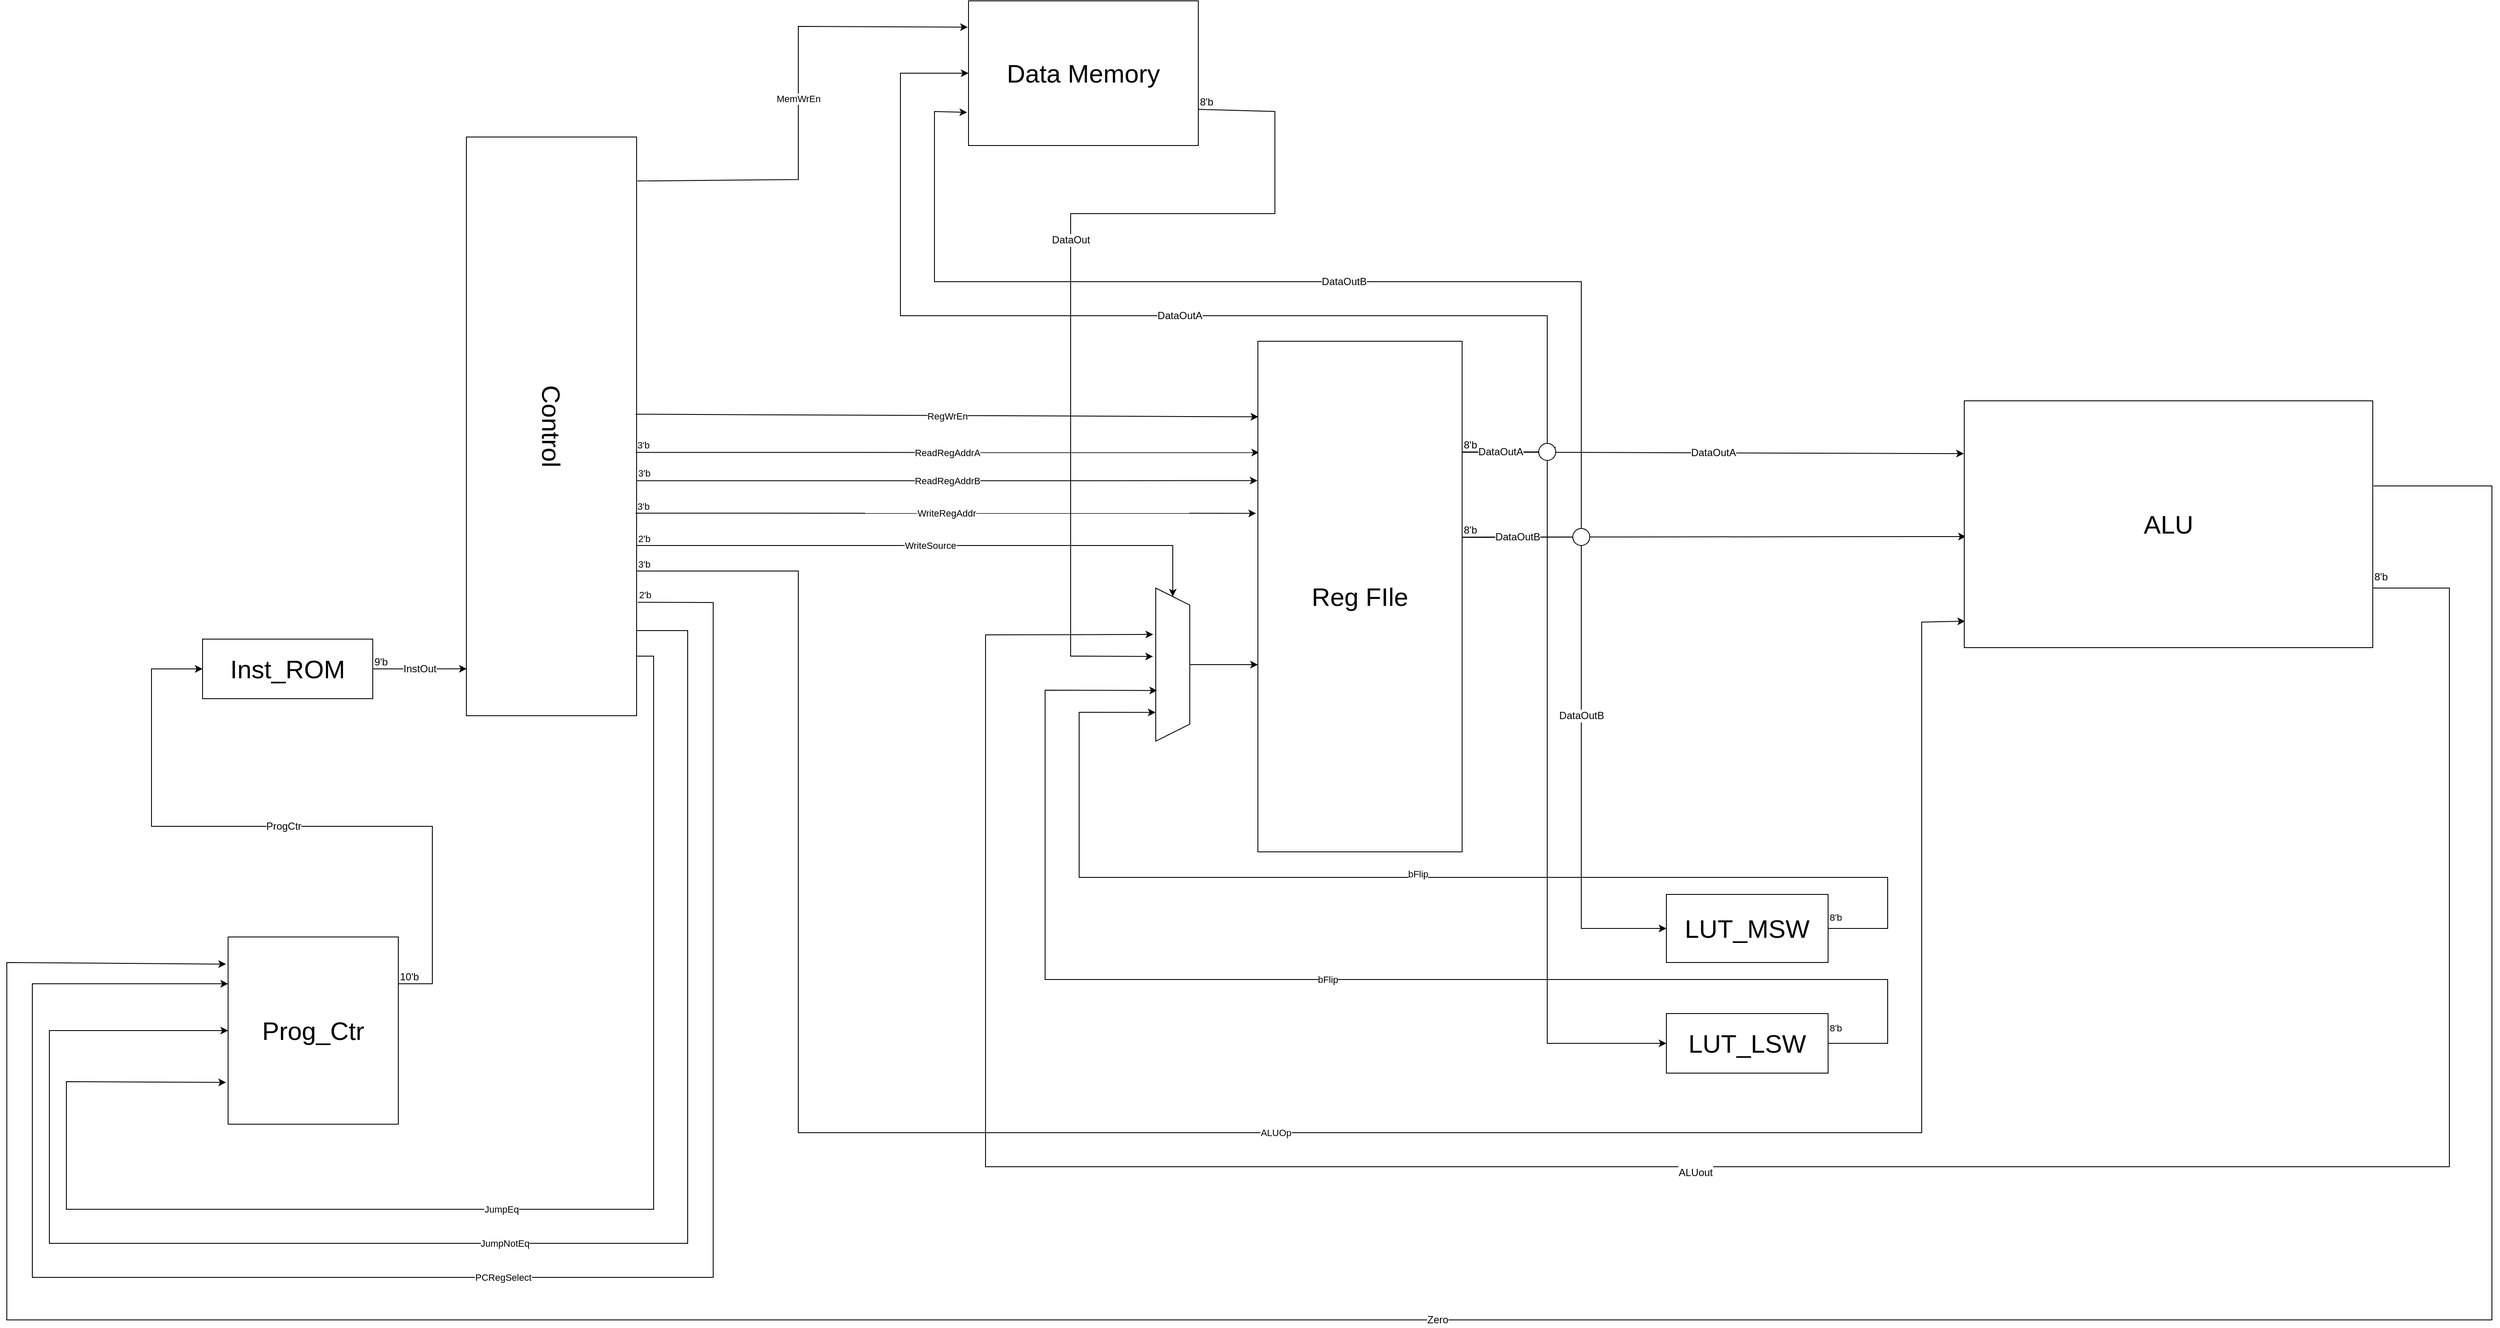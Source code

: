 <mxfile>
    <diagram id="8LUtqMyP6PqjKQgSo8ol" name="Page-1">
        <mxGraphModel dx="2600" dy="3160" grid="1" gridSize="10" guides="1" tooltips="1" connect="1" arrows="1" fold="1" page="1" pageScale="1.8" pageWidth="1700" pageHeight="1100" math="0" shadow="0">
            <root>
                <mxCell id="0"/>
                <mxCell id="1" parent="0"/>
                <mxCell id="37" value="" style="endArrow=classic;html=1;exitX=0.044;exitY=0;exitDx=0;exitDy=0;exitPerimeter=0;entryX=-0.012;entryY=0.777;entryDx=0;entryDy=0;entryPerimeter=0;rounded=0;" edge="1" parent="1" target="90">
                    <mxGeometry relative="1" as="geometry">
                        <mxPoint x="780" y="820" as="sourcePoint"/>
                        <mxPoint x="110" y="1250" as="targetPoint"/>
                        <Array as="points">
                            <mxPoint x="800" y="820"/>
                            <mxPoint x="800" y="1470"/>
                            <mxPoint x="110" y="1470"/>
                            <mxPoint x="110" y="1320"/>
                        </Array>
                    </mxGeometry>
                </mxCell>
                <object label="JumpEq" id="38">
                    <mxCell style="edgeLabel;resizable=0;align=center;verticalAlign=middle;html=1;rounded=0;" connectable="0" vertex="1" parent="37">
                        <mxGeometry relative="1" as="geometry"/>
                    </mxCell>
                </object>
                <mxCell id="39" value="&lt;font style=&quot;font-size: 30px&quot;&gt;Control&lt;/font&gt;" style="rounded=0;whiteSpace=wrap;html=1;rotation=90;" vertex="1" parent="1">
                    <mxGeometry x="340" y="450" width="680" height="200" as="geometry"/>
                </mxCell>
                <mxCell id="40" value="" style="endArrow=classic;html=1;exitX=0.853;exitY=0;exitDx=0;exitDy=0;exitPerimeter=0;entryX=0;entryY=0.5;entryDx=0;entryDy=0;rounded=0;" edge="1" parent="1" source="39" target="90">
                    <mxGeometry relative="1" as="geometry">
                        <mxPoint x="800" y="790" as="sourcePoint"/>
                        <mxPoint x="100" y="1190" as="targetPoint"/>
                        <Array as="points">
                            <mxPoint x="840" y="790"/>
                            <mxPoint x="840" y="1510"/>
                            <mxPoint x="90" y="1510"/>
                            <mxPoint x="90" y="1260"/>
                        </Array>
                    </mxGeometry>
                </mxCell>
                <object label="JumpNotEq" id="41">
                    <mxCell style="edgeLabel;resizable=0;align=center;verticalAlign=middle;html=1;rounded=0;" connectable="0" vertex="1" parent="40">
                        <mxGeometry relative="1" as="geometry">
                            <mxPoint as="offset"/>
                        </mxGeometry>
                    </mxCell>
                </object>
                <mxCell id="44" value="" style="endArrow=classic;html=1;exitX=0.076;exitY=-0.005;exitDx=0;exitDy=0;exitPerimeter=0;rounded=0;entryX=-0.003;entryY=0.182;entryDx=0;entryDy=0;entryPerimeter=0;" edge="1" parent="1" source="39" target="112">
                    <mxGeometry relative="1" as="geometry">
                        <mxPoint x="800" y="300" as="sourcePoint"/>
                        <mxPoint x="970" y="30" as="targetPoint"/>
                        <Array as="points">
                            <mxPoint x="970" y="260"/>
                            <mxPoint x="970" y="80"/>
                        </Array>
                    </mxGeometry>
                </mxCell>
                <object label="MemWrEn" id="45">
                    <mxCell style="edgeLabel;resizable=0;align=center;verticalAlign=middle;html=1;rounded=0;" connectable="0" vertex="1" parent="44">
                        <mxGeometry relative="1" as="geometry"/>
                    </mxCell>
                </object>
                <mxCell id="52" value="" style="endArrow=classic;html=1;exitX=0.75;exitY=0;exitDx=0;exitDy=0;entryX=0;entryY=0.5;entryDx=0;entryDy=0;rounded=0;" edge="1" parent="1" target="68">
                    <mxGeometry relative="1" as="geometry">
                        <mxPoint x="780" y="690" as="sourcePoint"/>
                        <mxPoint x="1075" y="705" as="targetPoint"/>
                        <Array as="points">
                            <mxPoint x="1410" y="690"/>
                        </Array>
                    </mxGeometry>
                </mxCell>
                <mxCell id="53" value="WriteSource" style="edgeLabel;resizable=0;html=1;align=center;verticalAlign=middle;rounded=0;" connectable="0" vertex="1" parent="52">
                    <mxGeometry relative="1" as="geometry"/>
                </mxCell>
                <mxCell id="54" value="2'b" style="edgeLabel;resizable=0;html=1;align=left;verticalAlign=bottom;rounded=0;" connectable="0" vertex="1" parent="52">
                    <mxGeometry x="-1" relative="1" as="geometry"/>
                </mxCell>
                <mxCell id="55" value="" style="endArrow=classic;html=1;exitX=0.545;exitY=0.005;exitDx=0;exitDy=0;exitPerimeter=0;entryX=0.006;entryY=0.218;entryDx=0;entryDy=0;entryPerimeter=0;rounded=0;" edge="1" parent="1" source="39" target="67">
                    <mxGeometry relative="1" as="geometry">
                        <mxPoint x="800" y="440" as="sourcePoint"/>
                        <mxPoint x="960" y="440" as="targetPoint"/>
                    </mxGeometry>
                </mxCell>
                <mxCell id="56" value="ReadRegAddrA" style="edgeLabel;resizable=0;html=1;align=center;verticalAlign=middle;rounded=0;" connectable="0" vertex="1" parent="55">
                    <mxGeometry relative="1" as="geometry"/>
                </mxCell>
                <mxCell id="57" value="3'b" style="edgeLabel;resizable=0;html=1;align=left;verticalAlign=bottom;rounded=0;" connectable="0" vertex="1" parent="55">
                    <mxGeometry x="-1" relative="1" as="geometry"/>
                </mxCell>
                <mxCell id="58" value="" style="endArrow=classic;html=1;exitX=0.594;exitY=0.002;exitDx=0;exitDy=0;exitPerimeter=0;entryX=-0.002;entryY=0.273;entryDx=0;entryDy=0;entryPerimeter=0;rounded=0;" edge="1" parent="1" source="39" target="67">
                    <mxGeometry relative="1" as="geometry">
                        <mxPoint x="830.0" y="581.12" as="sourcePoint"/>
                        <mxPoint x="1008.6" y="580" as="targetPoint"/>
                    </mxGeometry>
                </mxCell>
                <mxCell id="59" value="ReadRegAddrB" style="edgeLabel;resizable=0;html=1;align=center;verticalAlign=middle;rounded=0;" connectable="0" vertex="1" parent="58">
                    <mxGeometry relative="1" as="geometry"/>
                </mxCell>
                <mxCell id="60" value="3'b" style="edgeLabel;resizable=0;html=1;align=left;verticalAlign=bottom;rounded=0;" connectable="0" vertex="1" parent="58">
                    <mxGeometry x="-1" relative="1" as="geometry"/>
                </mxCell>
                <mxCell id="61" value="" style="endArrow=classic;html=1;exitX=0.65;exitY=0.006;exitDx=0;exitDy=0;exitPerimeter=0;entryX=-0.009;entryY=0.337;entryDx=0;entryDy=0;entryPerimeter=0;rounded=0;" edge="1" parent="1" source="39" target="67">
                    <mxGeometry relative="1" as="geometry">
                        <mxPoint x="780.6" y="640.36" as="sourcePoint"/>
                        <mxPoint x="1190" y="652" as="targetPoint"/>
                    </mxGeometry>
                </mxCell>
                <mxCell id="62" value="WriteRegAddr" style="edgeLabel;resizable=0;html=1;align=center;verticalAlign=middle;rounded=0;" connectable="0" vertex="1" parent="61">
                    <mxGeometry relative="1" as="geometry">
                        <mxPoint as="offset"/>
                    </mxGeometry>
                </mxCell>
                <mxCell id="63" value="3'b" style="edgeLabel;resizable=0;html=1;align=left;verticalAlign=bottom;rounded=0;" connectable="0" vertex="1" parent="61">
                    <mxGeometry x="-1" relative="1" as="geometry"/>
                </mxCell>
                <mxCell id="64" value="" style="endArrow=classic;html=1;exitX=0.75;exitY=0;exitDx=0;exitDy=0;rounded=0;entryX=0.002;entryY=0.893;entryDx=0;entryDy=0;entryPerimeter=0;" edge="1" parent="1" source="39" target="173">
                    <mxGeometry relative="1" as="geometry">
                        <mxPoint x="800" y="720" as="sourcePoint"/>
                        <mxPoint x="2290" y="740" as="targetPoint"/>
                        <Array as="points">
                            <mxPoint x="970" y="720"/>
                            <mxPoint x="970" y="1380"/>
                            <mxPoint x="2290" y="1380"/>
                            <mxPoint x="2290" y="780"/>
                        </Array>
                    </mxGeometry>
                </mxCell>
                <mxCell id="65" value="ALUOp" style="edgeLabel;resizable=0;html=1;align=center;verticalAlign=middle;rounded=0;" connectable="0" vertex="1" parent="64">
                    <mxGeometry relative="1" as="geometry"/>
                </mxCell>
                <mxCell id="66" value="3'b" style="edgeLabel;resizable=0;html=1;align=left;verticalAlign=bottom;rounded=0;" connectable="0" vertex="1" parent="64">
                    <mxGeometry x="-1" relative="1" as="geometry"/>
                </mxCell>
                <mxCell id="67" value="&lt;font style=&quot;font-size: 30px&quot;&gt;Reg FIle&lt;/font&gt;" style="rounded=0;whiteSpace=wrap;html=1;" vertex="1" parent="1">
                    <mxGeometry x="1510" y="450" width="240" height="600" as="geometry"/>
                </mxCell>
                <mxCell id="69" style="edgeStyle=none;html=1;fontSize=30;rounded=0;" edge="1" parent="1" source="68">
                    <mxGeometry relative="1" as="geometry">
                        <mxPoint x="1510" y="830" as="targetPoint"/>
                    </mxGeometry>
                </mxCell>
                <mxCell id="68" value="" style="shape=trapezoid;perimeter=trapezoidPerimeter;whiteSpace=wrap;html=1;fixedSize=1;fontSize=30;rotation=90;rounded=0;" vertex="1" parent="1">
                    <mxGeometry x="1320" y="810" width="180" height="40" as="geometry"/>
                </mxCell>
                <mxCell id="71" value="" style="endArrow=classic;html=1;exitX=0.479;exitY=0.005;exitDx=0;exitDy=0;exitPerimeter=0;entryX=0.002;entryY=0.148;entryDx=0;entryDy=0;entryPerimeter=0;rounded=0;" edge="1" parent="1" source="39" target="67">
                    <mxGeometry relative="1" as="geometry">
                        <mxPoint x="792" y="349.88" as="sourcePoint"/>
                        <mxPoint x="1190" y="536" as="targetPoint"/>
                    </mxGeometry>
                </mxCell>
                <object label="RegWrEn" id="72">
                    <mxCell style="edgeLabel;resizable=0;align=center;verticalAlign=middle;html=1;rounded=0;" connectable="0" vertex="1" parent="71">
                        <mxGeometry relative="1" as="geometry"/>
                    </mxCell>
                </object>
                <mxCell id="73" value="LUT_LSW" style="rounded=0;whiteSpace=wrap;html=1;fontSize=30;" vertex="1" parent="1">
                    <mxGeometry x="1990" y="1240" width="190" height="70" as="geometry"/>
                </mxCell>
                <mxCell id="74" value="LUT_MSW" style="rounded=0;whiteSpace=wrap;html=1;fontSize=30;" vertex="1" parent="1">
                    <mxGeometry x="1990" y="1100" width="190" height="80" as="geometry"/>
                </mxCell>
                <mxCell id="80" value="" style="endArrow=classic;html=1;fontSize=30;entryX=0.812;entryY=1.007;entryDx=0;entryDy=0;entryPerimeter=0;rounded=0;exitX=1;exitY=0.5;exitDx=0;exitDy=0;" edge="1" parent="1" source="74" target="68">
                    <mxGeometry relative="1" as="geometry">
                        <mxPoint x="2220" y="1140" as="sourcePoint"/>
                        <mxPoint x="960" y="810" as="targetPoint"/>
                        <Array as="points">
                            <mxPoint x="2250" y="1140"/>
                            <mxPoint x="2250" y="1080"/>
                            <mxPoint x="1300" y="1080"/>
                            <mxPoint x="1300" y="886"/>
                        </Array>
                    </mxGeometry>
                </mxCell>
                <mxCell id="81" value="bFlip" style="edgeLabel;resizable=0;html=1;align=center;verticalAlign=middle;fontSize=11;rotation=0;rounded=0;" connectable="0" vertex="1" parent="80">
                    <mxGeometry relative="1" as="geometry">
                        <mxPoint y="-4" as="offset"/>
                    </mxGeometry>
                </mxCell>
                <mxCell id="82" value="&lt;font style=&quot;font-size: 11px&quot;&gt;8'b&lt;/font&gt;" style="edgeLabel;resizable=0;html=1;align=left;verticalAlign=bottom;fontSize=30;rounded=0;" connectable="0" vertex="1" parent="80">
                    <mxGeometry x="-1" relative="1" as="geometry">
                        <mxPoint as="offset"/>
                    </mxGeometry>
                </mxCell>
                <mxCell id="83" value="" style="endArrow=classic;html=1;fontSize=30;entryX=0.669;entryY=0.962;entryDx=0;entryDy=0;entryPerimeter=0;rounded=0;exitX=1;exitY=0.5;exitDx=0;exitDy=0;" edge="1" parent="1" source="73" target="68">
                    <mxGeometry relative="1" as="geometry">
                        <mxPoint x="2240" y="1280" as="sourcePoint"/>
                        <mxPoint x="946" y="1111" as="targetPoint"/>
                        <Array as="points">
                            <mxPoint x="2250" y="1275"/>
                            <mxPoint x="2250" y="1200"/>
                            <mxPoint x="1260" y="1200"/>
                            <mxPoint x="1260" y="860"/>
                        </Array>
                    </mxGeometry>
                </mxCell>
                <mxCell id="84" value="bFlip" style="edgeLabel;resizable=0;html=1;align=center;verticalAlign=middle;fontSize=11;rounded=0;" connectable="0" vertex="1" parent="83">
                    <mxGeometry relative="1" as="geometry"/>
                </mxCell>
                <mxCell id="85" value="&lt;font style=&quot;font-size: 11px&quot;&gt;8'b&lt;/font&gt;" style="edgeLabel;resizable=0;html=1;align=left;verticalAlign=bottom;fontSize=30;rounded=0;" connectable="0" vertex="1" parent="83">
                    <mxGeometry x="-1" relative="1" as="geometry">
                        <mxPoint y="-5" as="offset"/>
                    </mxGeometry>
                </mxCell>
                <mxCell id="90" value="&lt;font style=&quot;font-size: 30px&quot;&gt;Prog_Ctr&lt;/font&gt;" style="rounded=0;whiteSpace=wrap;html=1;fontSize=11;" vertex="1" parent="1">
                    <mxGeometry x="300" y="1150" width="200" height="220" as="geometry"/>
                </mxCell>
                <mxCell id="91" value="Inst_ROM" style="rounded=0;whiteSpace=wrap;html=1;fontSize=30;" vertex="1" parent="1">
                    <mxGeometry x="270" y="800" width="200" height="70" as="geometry"/>
                </mxCell>
                <mxCell id="97" value="" style="endArrow=classic;html=1;fontSize=12;exitX=1;exitY=0.5;exitDx=0;exitDy=0;entryX=0.919;entryY=0.998;entryDx=0;entryDy=0;entryPerimeter=0;rounded=0;" edge="1" parent="1" source="91" target="39">
                    <mxGeometry relative="1" as="geometry">
                        <mxPoint x="300" y="490" as="sourcePoint"/>
                        <mxPoint x="460" y="490" as="targetPoint"/>
                    </mxGeometry>
                </mxCell>
                <mxCell id="98" value="InstOut" style="edgeLabel;resizable=0;html=1;align=center;verticalAlign=middle;fontSize=12;rounded=0;" connectable="0" vertex="1" parent="97">
                    <mxGeometry relative="1" as="geometry"/>
                </mxCell>
                <mxCell id="99" value="9'b" style="edgeLabel;resizable=0;html=1;align=left;verticalAlign=bottom;fontSize=12;rounded=0;" connectable="0" vertex="1" parent="97">
                    <mxGeometry x="-1" relative="1" as="geometry"/>
                </mxCell>
                <mxCell id="100" value="" style="endArrow=classic;html=1;fontSize=12;exitX=1;exitY=0.25;exitDx=0;exitDy=0;entryX=0;entryY=0.5;entryDx=0;entryDy=0;rounded=0;" edge="1" parent="1" source="90" target="91">
                    <mxGeometry relative="1" as="geometry">
                        <mxPoint x="530" y="1179.6" as="sourcePoint"/>
                        <mxPoint x="210" y="810" as="targetPoint"/>
                        <Array as="points">
                            <mxPoint x="540" y="1205"/>
                            <mxPoint x="540" y="1020"/>
                            <mxPoint x="210" y="1020"/>
                            <mxPoint x="210" y="835"/>
                        </Array>
                    </mxGeometry>
                </mxCell>
                <mxCell id="101" value="ProgCtr" style="edgeLabel;resizable=0;html=1;align=center;verticalAlign=middle;fontSize=12;rounded=0;" connectable="0" vertex="1" parent="100">
                    <mxGeometry relative="1" as="geometry"/>
                </mxCell>
                <mxCell id="102" value="10'b" style="edgeLabel;resizable=0;html=1;align=left;verticalAlign=bottom;fontSize=12;rounded=0;" connectable="0" vertex="1" parent="100">
                    <mxGeometry x="-1" relative="1" as="geometry"/>
                </mxCell>
                <mxCell id="105" value="" style="endArrow=classic;html=1;exitX=0.804;exitY=-0.007;exitDx=0;exitDy=0;exitPerimeter=0;entryX=0;entryY=0.25;entryDx=0;entryDy=0;rounded=0;" edge="1" parent="1" source="39" target="90">
                    <mxGeometry relative="1" as="geometry">
                        <mxPoint x="650" y="1000.0" as="sourcePoint"/>
                        <mxPoint x="120" y="1180" as="targetPoint"/>
                        <Array as="points">
                            <mxPoint x="870" y="757"/>
                            <mxPoint x="870" y="1550"/>
                            <mxPoint x="70" y="1550"/>
                            <mxPoint x="70" y="1205"/>
                        </Array>
                    </mxGeometry>
                </mxCell>
                <mxCell id="106" value="PCRegSelect" style="edgeLabel;resizable=0;html=1;align=center;verticalAlign=middle;rounded=0;" connectable="0" vertex="1" parent="105">
                    <mxGeometry relative="1" as="geometry">
                        <mxPoint as="offset"/>
                    </mxGeometry>
                </mxCell>
                <mxCell id="107" value="2'b" style="edgeLabel;resizable=0;html=1;align=left;verticalAlign=bottom;rounded=0;" connectable="0" vertex="1" parent="105">
                    <mxGeometry x="-1" relative="1" as="geometry"/>
                </mxCell>
                <mxCell id="112" value="Data Memory" style="rounded=0;whiteSpace=wrap;html=1;fontSize=30;" vertex="1" parent="1">
                    <mxGeometry x="1170" y="50" width="270" height="170" as="geometry"/>
                </mxCell>
                <mxCell id="128" value="" style="endArrow=classic;html=1;fontSize=12;exitX=1.002;exitY=0.284;exitDx=0;exitDy=0;exitPerimeter=0;entryX=-0.006;entryY=0.771;entryDx=0;entryDy=0;entryPerimeter=0;rounded=0;" edge="1" parent="1" target="112">
                    <mxGeometry relative="1" as="geometry">
                        <mxPoint x="1750" y="680.4" as="sourcePoint"/>
                        <mxPoint x="1180" y="170" as="targetPoint"/>
                        <Array as="points">
                            <mxPoint x="1810" y="680"/>
                            <mxPoint x="1890" y="680"/>
                            <mxPoint x="1890" y="380"/>
                            <mxPoint x="1130" y="380"/>
                            <mxPoint x="1130" y="180"/>
                        </Array>
                    </mxGeometry>
                </mxCell>
                <mxCell id="129" value="DataOutB" style="edgeLabel;resizable=0;html=1;align=center;verticalAlign=middle;fontSize=12;rounded=0;" connectable="0" vertex="1" parent="128">
                    <mxGeometry relative="1" as="geometry"/>
                </mxCell>
                <mxCell id="130" value="8'b" style="edgeLabel;resizable=0;html=1;align=left;verticalAlign=bottom;fontSize=12;rounded=0;" connectable="0" vertex="1" parent="128">
                    <mxGeometry x="-1" relative="1" as="geometry"/>
                </mxCell>
                <mxCell id="133" value="" style="endArrow=classic;html=1;fontSize=12;exitX=1;exitY=0.217;exitDx=0;exitDy=0;exitPerimeter=0;rounded=0;entryX=0;entryY=0.5;entryDx=0;entryDy=0;" edge="1" parent="1" source="67" target="112">
                    <mxGeometry relative="1" as="geometry">
                        <mxPoint x="1790" y="570.4" as="sourcePoint"/>
                        <mxPoint x="1090" y="60" as="targetPoint"/>
                        <Array as="points">
                            <mxPoint x="1850" y="580"/>
                            <mxPoint x="1850" y="420"/>
                            <mxPoint x="1090" y="420"/>
                            <mxPoint x="1090" y="135"/>
                        </Array>
                    </mxGeometry>
                </mxCell>
                <mxCell id="134" value="DataOutA" style="edgeLabel;resizable=0;html=1;align=center;verticalAlign=middle;fontSize=12;rounded=0;" connectable="0" vertex="1" parent="133">
                    <mxGeometry relative="1" as="geometry"/>
                </mxCell>
                <mxCell id="135" value="8'b" style="edgeLabel;resizable=0;html=1;align=left;verticalAlign=bottom;fontSize=12;rounded=0;" connectable="0" vertex="1" parent="133">
                    <mxGeometry x="-1" relative="1" as="geometry"/>
                </mxCell>
                <mxCell id="139" value="" style="endArrow=classic;html=1;rounded=0;labelBackgroundColor=default;fontFamily=Helvetica;fontSize=12;fontColor=default;strokeColor=default;shape=connector;exitX=1;exitY=0.75;exitDx=0;exitDy=0;entryX=0.447;entryY=1.08;entryDx=0;entryDy=0;entryPerimeter=0;" edge="1" parent="1" source="112" target="68">
                    <mxGeometry relative="1" as="geometry">
                        <mxPoint x="1440" y="180" as="sourcePoint"/>
                        <mxPoint x="1290" y="870" as="targetPoint"/>
                        <Array as="points">
                            <mxPoint x="1530" y="180"/>
                            <mxPoint x="1530" y="300"/>
                            <mxPoint x="1290" y="300"/>
                            <mxPoint x="1290" y="820"/>
                        </Array>
                    </mxGeometry>
                </mxCell>
                <mxCell id="140" value="DataOut" style="edgeLabel;resizable=0;html=1;align=center;verticalAlign=middle;fontFamily=Helvetica;fontSize=12;fontColor=default;rounded=0;" connectable="0" vertex="1" parent="139">
                    <mxGeometry relative="1" as="geometry">
                        <mxPoint y="-53" as="offset"/>
                    </mxGeometry>
                </mxCell>
                <mxCell id="141" value="8'b" style="edgeLabel;resizable=0;html=1;align=left;verticalAlign=bottom;fontFamily=Helvetica;fontSize=12;fontColor=default;rounded=0;" connectable="0" vertex="1" parent="139">
                    <mxGeometry x="-1" relative="1" as="geometry"/>
                </mxCell>
                <mxCell id="145" value="" style="endArrow=classic;html=1;fontSize=12;exitX=1;exitY=0.5;exitDx=0;exitDy=0;startArrow=none;entryX=0.004;entryY=0.55;entryDx=0;entryDy=0;entryPerimeter=0;rounded=0;" edge="1" parent="1" source="165" target="173">
                    <mxGeometry relative="1" as="geometry">
                        <mxPoint x="1750" y="680.4" as="sourcePoint"/>
                        <mxPoint x="2090" y="680" as="targetPoint"/>
                    </mxGeometry>
                </mxCell>
                <mxCell id="151" value="" style="endArrow=classic;html=1;fontSize=12;exitX=1;exitY=0.217;exitDx=0;exitDy=0;exitPerimeter=0;rounded=0;entryX=-0.001;entryY=0.214;entryDx=0;entryDy=0;entryPerimeter=0;" edge="1" parent="1" source="67" target="173">
                    <mxGeometry relative="1" as="geometry">
                        <mxPoint x="1750" y="580.2" as="sourcePoint"/>
                        <mxPoint x="2170" y="580" as="targetPoint"/>
                    </mxGeometry>
                </mxCell>
                <mxCell id="152" value="DataOutA" style="edgeLabel;resizable=0;html=1;align=center;verticalAlign=middle;fontSize=12;rounded=0;" connectable="0" vertex="1" parent="151">
                    <mxGeometry relative="1" as="geometry"/>
                </mxCell>
                <mxCell id="153" value="8'b" style="edgeLabel;resizable=0;html=1;align=left;verticalAlign=bottom;fontSize=12;rounded=0;" connectable="0" vertex="1" parent="151">
                    <mxGeometry x="-1" relative="1" as="geometry"/>
                </mxCell>
                <mxCell id="159" value="" style="endArrow=classic;html=1;fontSize=12;exitX=1.002;exitY=0.284;exitDx=0;exitDy=0;exitPerimeter=0;entryX=0;entryY=0.5;entryDx=0;entryDy=0;rounded=0;" edge="1" parent="1" target="74">
                    <mxGeometry relative="1" as="geometry">
                        <mxPoint x="1750" y="680.4" as="sourcePoint"/>
                        <mxPoint x="1890" y="1180" as="targetPoint"/>
                        <Array as="points">
                            <mxPoint x="1890" y="680"/>
                            <mxPoint x="1890" y="1140"/>
                        </Array>
                    </mxGeometry>
                </mxCell>
                <mxCell id="160" value="DataOutB" style="edgeLabel;resizable=0;html=1;align=center;verticalAlign=middle;fontSize=12;rounded=0;" connectable="0" vertex="1" parent="159">
                    <mxGeometry relative="1" as="geometry"/>
                </mxCell>
                <mxCell id="161" value="8'b" style="edgeLabel;resizable=0;html=1;align=left;verticalAlign=bottom;fontSize=12;rounded=0;" connectable="0" vertex="1" parent="159">
                    <mxGeometry x="-1" relative="1" as="geometry"/>
                </mxCell>
                <mxCell id="162" value="" style="endArrow=classic;html=1;fontSize=12;exitX=1;exitY=0.217;exitDx=0;exitDy=0;exitPerimeter=0;rounded=0;entryX=0;entryY=0.5;entryDx=0;entryDy=0;startArrow=none;" edge="1" parent="1" source="169" target="73">
                    <mxGeometry relative="1" as="geometry">
                        <mxPoint x="1750" y="580.2" as="sourcePoint"/>
                        <mxPoint x="1850" y="1340" as="targetPoint"/>
                        <Array as="points">
                            <mxPoint x="1850" y="580"/>
                            <mxPoint x="1850" y="1275"/>
                        </Array>
                    </mxGeometry>
                </mxCell>
                <mxCell id="165" value="" style="ellipse;whiteSpace=wrap;html=1;aspect=fixed;fontFamily=Helvetica;fontSize=12;fontColor=default;rounded=0;" vertex="1" parent="1">
                    <mxGeometry x="1880" y="670" width="20" height="20" as="geometry"/>
                </mxCell>
                <mxCell id="166" value="" style="endArrow=none;html=1;fontSize=12;exitX=1.002;exitY=0.284;exitDx=0;exitDy=0;exitPerimeter=0;rounded=0;" edge="1" parent="1" target="165">
                    <mxGeometry relative="1" as="geometry">
                        <mxPoint x="1750" y="680.4" as="sourcePoint"/>
                        <mxPoint x="2090" y="680" as="targetPoint"/>
                    </mxGeometry>
                </mxCell>
                <mxCell id="167" value="DataOutB" style="edgeLabel;resizable=0;html=1;align=center;verticalAlign=middle;fontSize=12;rounded=0;" connectable="0" vertex="1" parent="166">
                    <mxGeometry relative="1" as="geometry"/>
                </mxCell>
                <mxCell id="168" value="8'b" style="edgeLabel;resizable=0;html=1;align=left;verticalAlign=bottom;fontSize=12;rounded=0;" connectable="0" vertex="1" parent="166">
                    <mxGeometry x="-1" relative="1" as="geometry"/>
                </mxCell>
                <mxCell id="169" value="" style="ellipse;whiteSpace=wrap;html=1;aspect=fixed;fontFamily=Helvetica;fontSize=12;fontColor=default;rounded=0;" vertex="1" parent="1">
                    <mxGeometry x="1840" y="570" width="20" height="20" as="geometry"/>
                </mxCell>
                <mxCell id="170" value="" style="endArrow=none;html=1;fontSize=12;exitX=1;exitY=0.217;exitDx=0;exitDy=0;exitPerimeter=0;rounded=0;entryX=0;entryY=0.5;entryDx=0;entryDy=0;" edge="1" parent="1" source="67" target="169">
                    <mxGeometry relative="1" as="geometry">
                        <mxPoint x="1750" y="580.2" as="sourcePoint"/>
                        <mxPoint x="1990" y="1275" as="targetPoint"/>
                        <Array as="points"/>
                    </mxGeometry>
                </mxCell>
                <mxCell id="171" value="DataOutA" style="edgeLabel;resizable=0;html=1;align=center;verticalAlign=middle;fontSize=12;rounded=0;" connectable="0" vertex="1" parent="170">
                    <mxGeometry relative="1" as="geometry"/>
                </mxCell>
                <mxCell id="172" value="8'b" style="edgeLabel;resizable=0;html=1;align=left;verticalAlign=bottom;fontSize=12;rounded=0;" connectable="0" vertex="1" parent="170">
                    <mxGeometry x="-1" relative="1" as="geometry"/>
                </mxCell>
                <mxCell id="173" value="&lt;font style=&quot;font-size: 30px&quot;&gt;ALU&lt;/font&gt;" style="rounded=0;whiteSpace=wrap;html=1;fontFamily=Helvetica;fontSize=12;fontColor=default;" vertex="1" parent="1">
                    <mxGeometry x="2340" y="520" width="480" height="290" as="geometry"/>
                </mxCell>
                <mxCell id="176" value="" style="endArrow=classic;html=1;rounded=0;labelBackgroundColor=default;fontFamily=Helvetica;fontSize=30;fontColor=default;strokeColor=default;shape=connector;entryX=0.303;entryY=1.075;entryDx=0;entryDy=0;entryPerimeter=0;" edge="1" parent="1" target="68">
                    <mxGeometry relative="1" as="geometry">
                        <mxPoint x="2820" y="740" as="sourcePoint"/>
                        <mxPoint x="1380" y="790" as="targetPoint"/>
                        <Array as="points">
                            <mxPoint x="2910" y="740"/>
                            <mxPoint x="2910" y="1420"/>
                            <mxPoint x="1190" y="1420"/>
                            <mxPoint x="1190" y="795"/>
                        </Array>
                    </mxGeometry>
                </mxCell>
                <mxCell id="177" value="&lt;font style=&quot;font-size: 12px&quot;&gt;ALUout&lt;/font&gt;" style="edgeLabel;resizable=0;html=1;align=center;verticalAlign=middle;fontFamily=Helvetica;fontSize=30;fontColor=default;rounded=0;" connectable="0" vertex="1" parent="176">
                    <mxGeometry relative="1" as="geometry"/>
                </mxCell>
                <mxCell id="178" value="&lt;font style=&quot;font-size: 12px&quot;&gt;8'b&lt;/font&gt;" style="edgeLabel;resizable=0;html=1;align=left;verticalAlign=bottom;fontFamily=Helvetica;fontSize=30;fontColor=default;rounded=0;" connectable="0" vertex="1" parent="176">
                    <mxGeometry x="-1" relative="1" as="geometry"/>
                </mxCell>
                <mxCell id="179" value="" style="endArrow=classic;html=1;rounded=0;labelBackgroundColor=default;fontFamily=Helvetica;fontSize=12;fontColor=default;strokeColor=default;shape=connector;exitX=1.002;exitY=0.345;exitDx=0;exitDy=0;exitPerimeter=0;entryX=-0.012;entryY=0.145;entryDx=0;entryDy=0;entryPerimeter=0;" edge="1" parent="1" source="173" target="90">
                    <mxGeometry relative="1" as="geometry">
                        <mxPoint x="2890" y="620" as="sourcePoint"/>
                        <mxPoint x="40" y="1120" as="targetPoint"/>
                        <Array as="points">
                            <mxPoint x="2960" y="620"/>
                            <mxPoint x="2960" y="1600"/>
                            <mxPoint x="40" y="1600"/>
                            <mxPoint x="40" y="1180"/>
                        </Array>
                    </mxGeometry>
                </mxCell>
                <mxCell id="180" value="Zero" style="edgeLabel;resizable=0;html=1;align=center;verticalAlign=middle;fontFamily=Helvetica;fontSize=12;fontColor=default;rounded=0;" connectable="0" vertex="1" parent="179">
                    <mxGeometry relative="1" as="geometry"/>
                </mxCell>
            </root>
        </mxGraphModel>
    </diagram>
</mxfile>